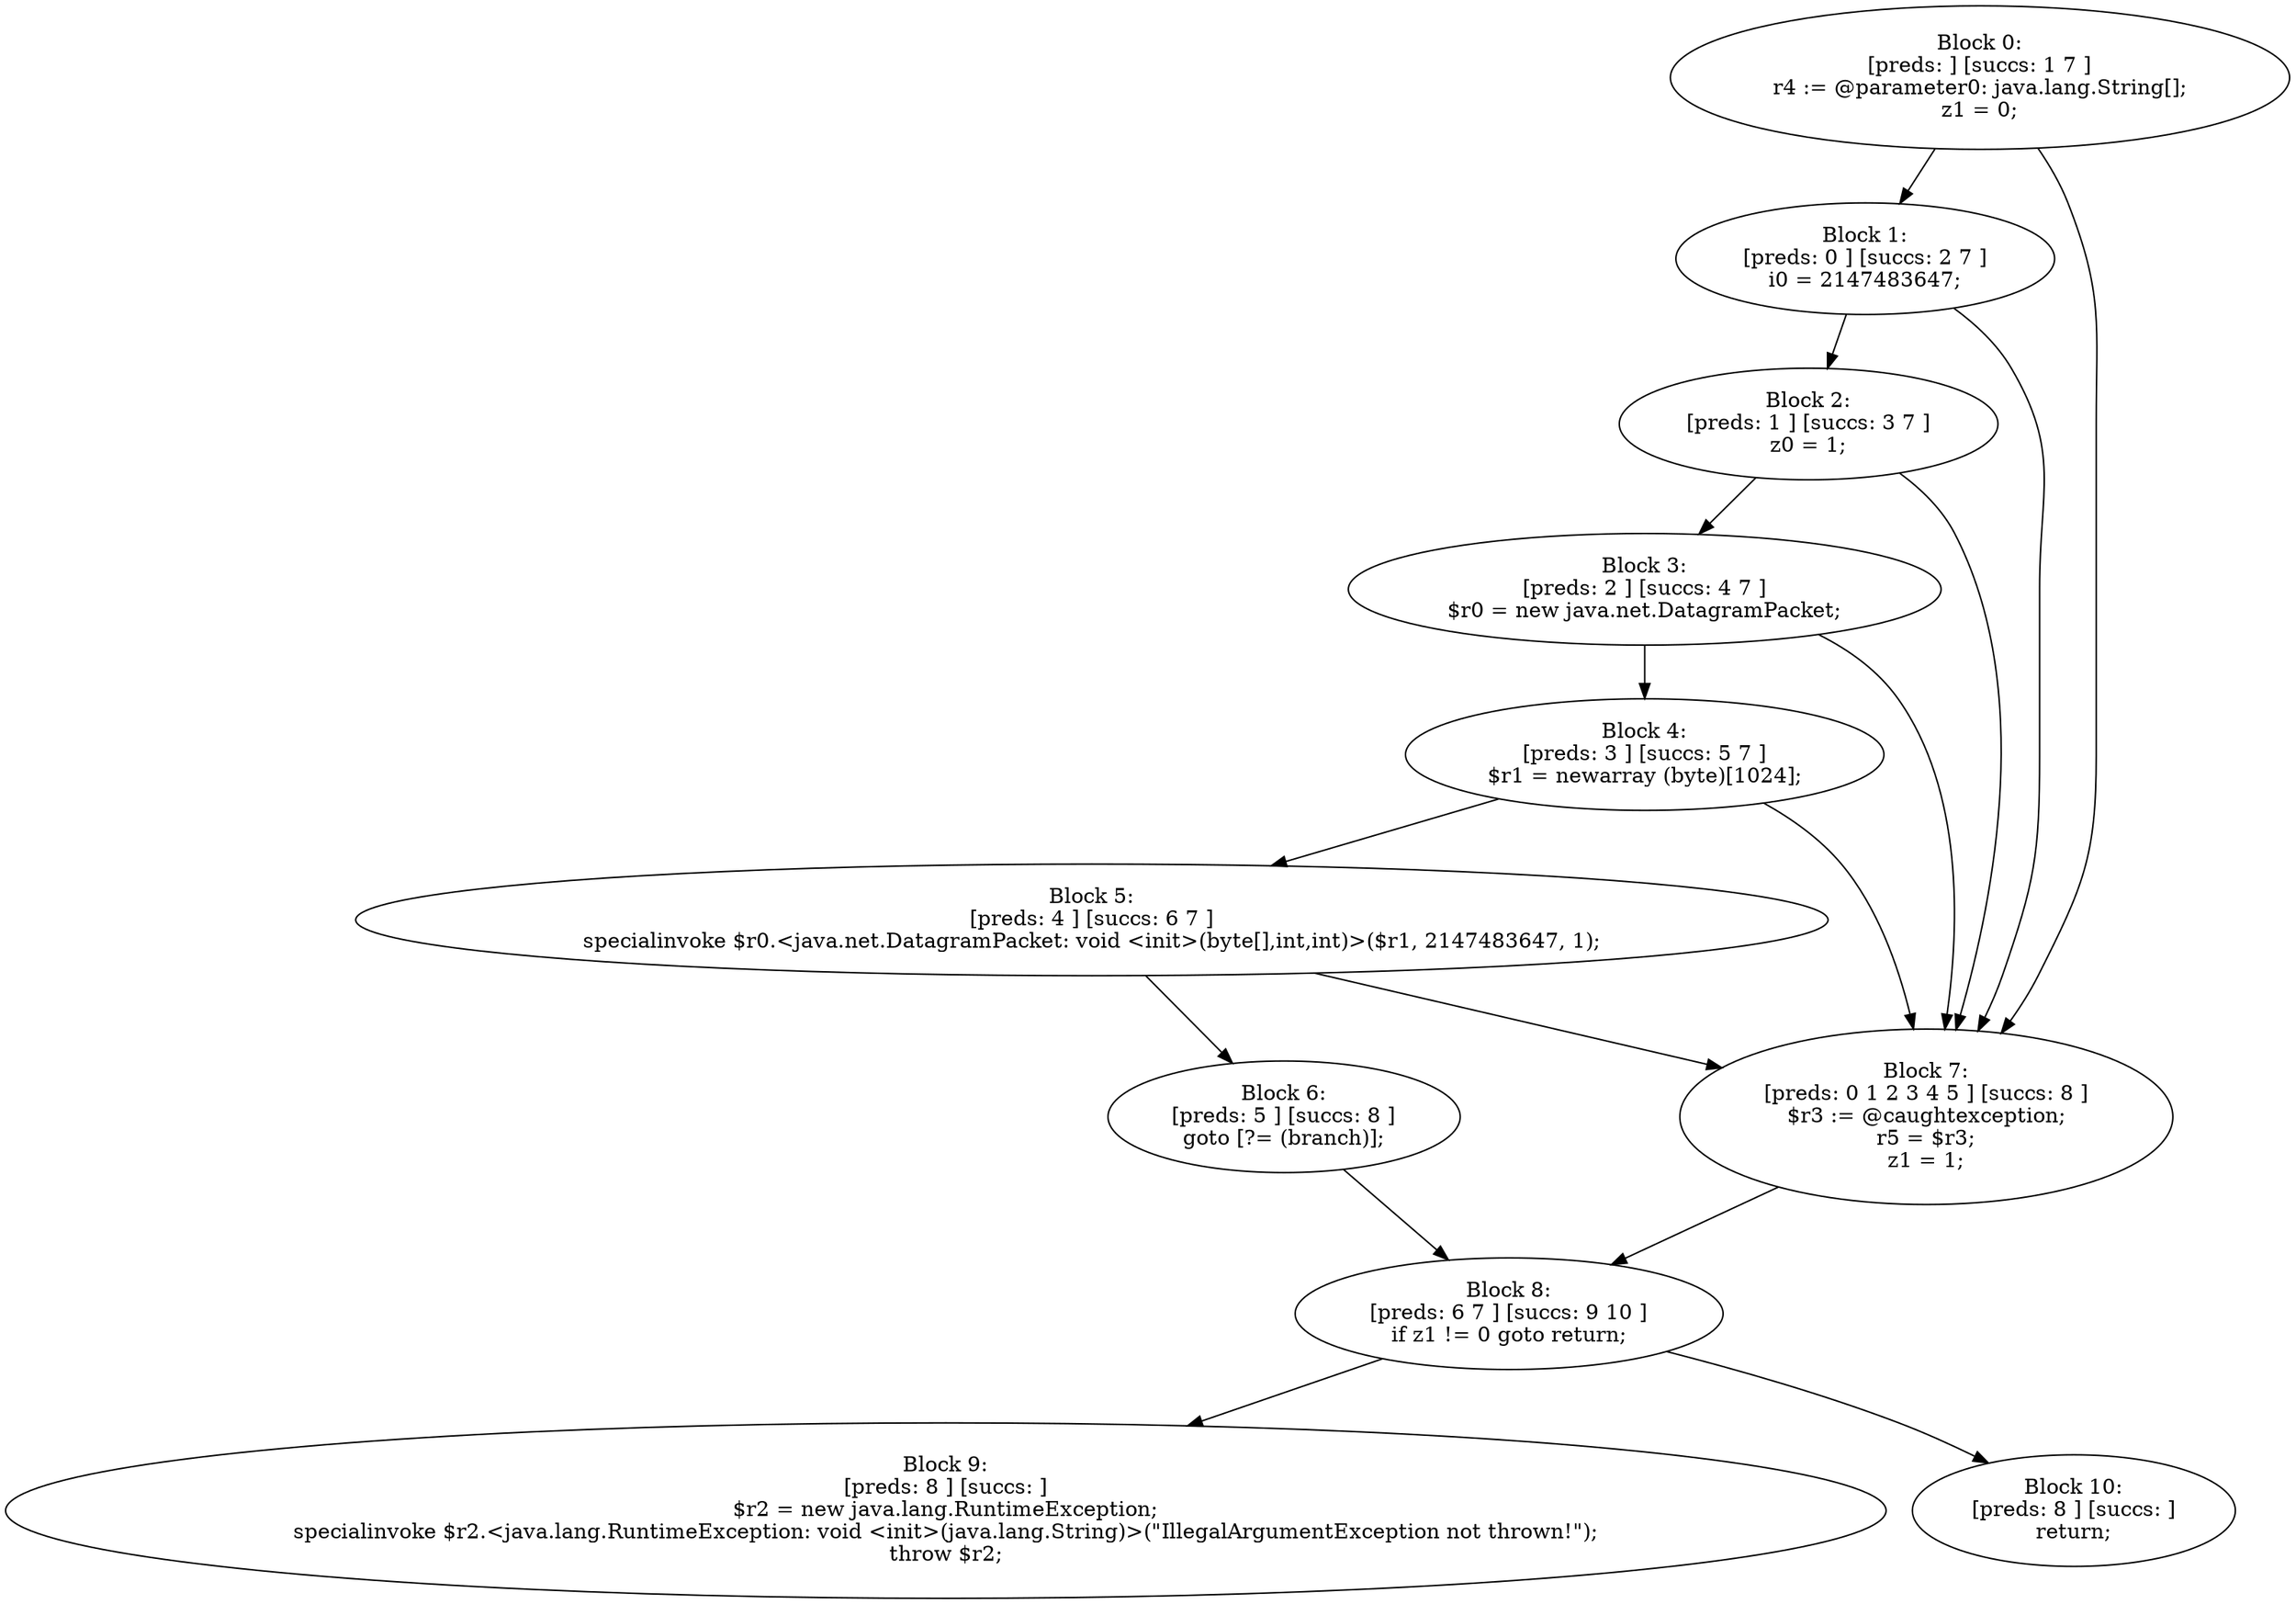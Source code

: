 digraph "unitGraph" {
    "Block 0:
[preds: ] [succs: 1 7 ]
r4 := @parameter0: java.lang.String[];
z1 = 0;
"
    "Block 1:
[preds: 0 ] [succs: 2 7 ]
i0 = 2147483647;
"
    "Block 2:
[preds: 1 ] [succs: 3 7 ]
z0 = 1;
"
    "Block 3:
[preds: 2 ] [succs: 4 7 ]
$r0 = new java.net.DatagramPacket;
"
    "Block 4:
[preds: 3 ] [succs: 5 7 ]
$r1 = newarray (byte)[1024];
"
    "Block 5:
[preds: 4 ] [succs: 6 7 ]
specialinvoke $r0.<java.net.DatagramPacket: void <init>(byte[],int,int)>($r1, 2147483647, 1);
"
    "Block 6:
[preds: 5 ] [succs: 8 ]
goto [?= (branch)];
"
    "Block 7:
[preds: 0 1 2 3 4 5 ] [succs: 8 ]
$r3 := @caughtexception;
r5 = $r3;
z1 = 1;
"
    "Block 8:
[preds: 6 7 ] [succs: 9 10 ]
if z1 != 0 goto return;
"
    "Block 9:
[preds: 8 ] [succs: ]
$r2 = new java.lang.RuntimeException;
specialinvoke $r2.<java.lang.RuntimeException: void <init>(java.lang.String)>(\"IllegalArgumentException not thrown!\");
throw $r2;
"
    "Block 10:
[preds: 8 ] [succs: ]
return;
"
    "Block 0:
[preds: ] [succs: 1 7 ]
r4 := @parameter0: java.lang.String[];
z1 = 0;
"->"Block 1:
[preds: 0 ] [succs: 2 7 ]
i0 = 2147483647;
";
    "Block 0:
[preds: ] [succs: 1 7 ]
r4 := @parameter0: java.lang.String[];
z1 = 0;
"->"Block 7:
[preds: 0 1 2 3 4 5 ] [succs: 8 ]
$r3 := @caughtexception;
r5 = $r3;
z1 = 1;
";
    "Block 1:
[preds: 0 ] [succs: 2 7 ]
i0 = 2147483647;
"->"Block 2:
[preds: 1 ] [succs: 3 7 ]
z0 = 1;
";
    "Block 1:
[preds: 0 ] [succs: 2 7 ]
i0 = 2147483647;
"->"Block 7:
[preds: 0 1 2 3 4 5 ] [succs: 8 ]
$r3 := @caughtexception;
r5 = $r3;
z1 = 1;
";
    "Block 2:
[preds: 1 ] [succs: 3 7 ]
z0 = 1;
"->"Block 3:
[preds: 2 ] [succs: 4 7 ]
$r0 = new java.net.DatagramPacket;
";
    "Block 2:
[preds: 1 ] [succs: 3 7 ]
z0 = 1;
"->"Block 7:
[preds: 0 1 2 3 4 5 ] [succs: 8 ]
$r3 := @caughtexception;
r5 = $r3;
z1 = 1;
";
    "Block 3:
[preds: 2 ] [succs: 4 7 ]
$r0 = new java.net.DatagramPacket;
"->"Block 4:
[preds: 3 ] [succs: 5 7 ]
$r1 = newarray (byte)[1024];
";
    "Block 3:
[preds: 2 ] [succs: 4 7 ]
$r0 = new java.net.DatagramPacket;
"->"Block 7:
[preds: 0 1 2 3 4 5 ] [succs: 8 ]
$r3 := @caughtexception;
r5 = $r3;
z1 = 1;
";
    "Block 4:
[preds: 3 ] [succs: 5 7 ]
$r1 = newarray (byte)[1024];
"->"Block 5:
[preds: 4 ] [succs: 6 7 ]
specialinvoke $r0.<java.net.DatagramPacket: void <init>(byte[],int,int)>($r1, 2147483647, 1);
";
    "Block 4:
[preds: 3 ] [succs: 5 7 ]
$r1 = newarray (byte)[1024];
"->"Block 7:
[preds: 0 1 2 3 4 5 ] [succs: 8 ]
$r3 := @caughtexception;
r5 = $r3;
z1 = 1;
";
    "Block 5:
[preds: 4 ] [succs: 6 7 ]
specialinvoke $r0.<java.net.DatagramPacket: void <init>(byte[],int,int)>($r1, 2147483647, 1);
"->"Block 6:
[preds: 5 ] [succs: 8 ]
goto [?= (branch)];
";
    "Block 5:
[preds: 4 ] [succs: 6 7 ]
specialinvoke $r0.<java.net.DatagramPacket: void <init>(byte[],int,int)>($r1, 2147483647, 1);
"->"Block 7:
[preds: 0 1 2 3 4 5 ] [succs: 8 ]
$r3 := @caughtexception;
r5 = $r3;
z1 = 1;
";
    "Block 6:
[preds: 5 ] [succs: 8 ]
goto [?= (branch)];
"->"Block 8:
[preds: 6 7 ] [succs: 9 10 ]
if z1 != 0 goto return;
";
    "Block 7:
[preds: 0 1 2 3 4 5 ] [succs: 8 ]
$r3 := @caughtexception;
r5 = $r3;
z1 = 1;
"->"Block 8:
[preds: 6 7 ] [succs: 9 10 ]
if z1 != 0 goto return;
";
    "Block 8:
[preds: 6 7 ] [succs: 9 10 ]
if z1 != 0 goto return;
"->"Block 9:
[preds: 8 ] [succs: ]
$r2 = new java.lang.RuntimeException;
specialinvoke $r2.<java.lang.RuntimeException: void <init>(java.lang.String)>(\"IllegalArgumentException not thrown!\");
throw $r2;
";
    "Block 8:
[preds: 6 7 ] [succs: 9 10 ]
if z1 != 0 goto return;
"->"Block 10:
[preds: 8 ] [succs: ]
return;
";
}
